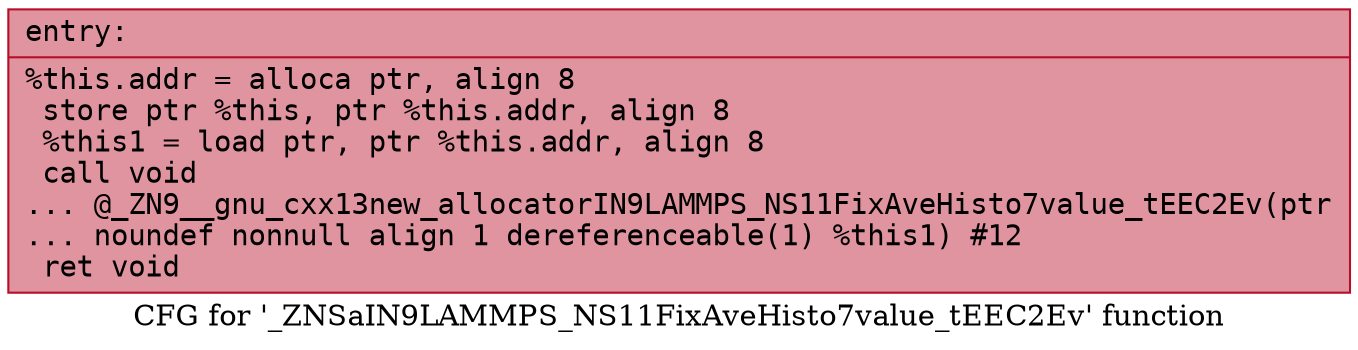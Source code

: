 digraph "CFG for '_ZNSaIN9LAMMPS_NS11FixAveHisto7value_tEEC2Ev' function" {
	label="CFG for '_ZNSaIN9LAMMPS_NS11FixAveHisto7value_tEEC2Ev' function";

	Node0x55c2f2e121c0 [shape=record,color="#b70d28ff", style=filled, fillcolor="#b70d2870" fontname="Courier",label="{entry:\l|  %this.addr = alloca ptr, align 8\l  store ptr %this, ptr %this.addr, align 8\l  %this1 = load ptr, ptr %this.addr, align 8\l  call void\l... @_ZN9__gnu_cxx13new_allocatorIN9LAMMPS_NS11FixAveHisto7value_tEEC2Ev(ptr\l... noundef nonnull align 1 dereferenceable(1) %this1) #12\l  ret void\l}"];
}
